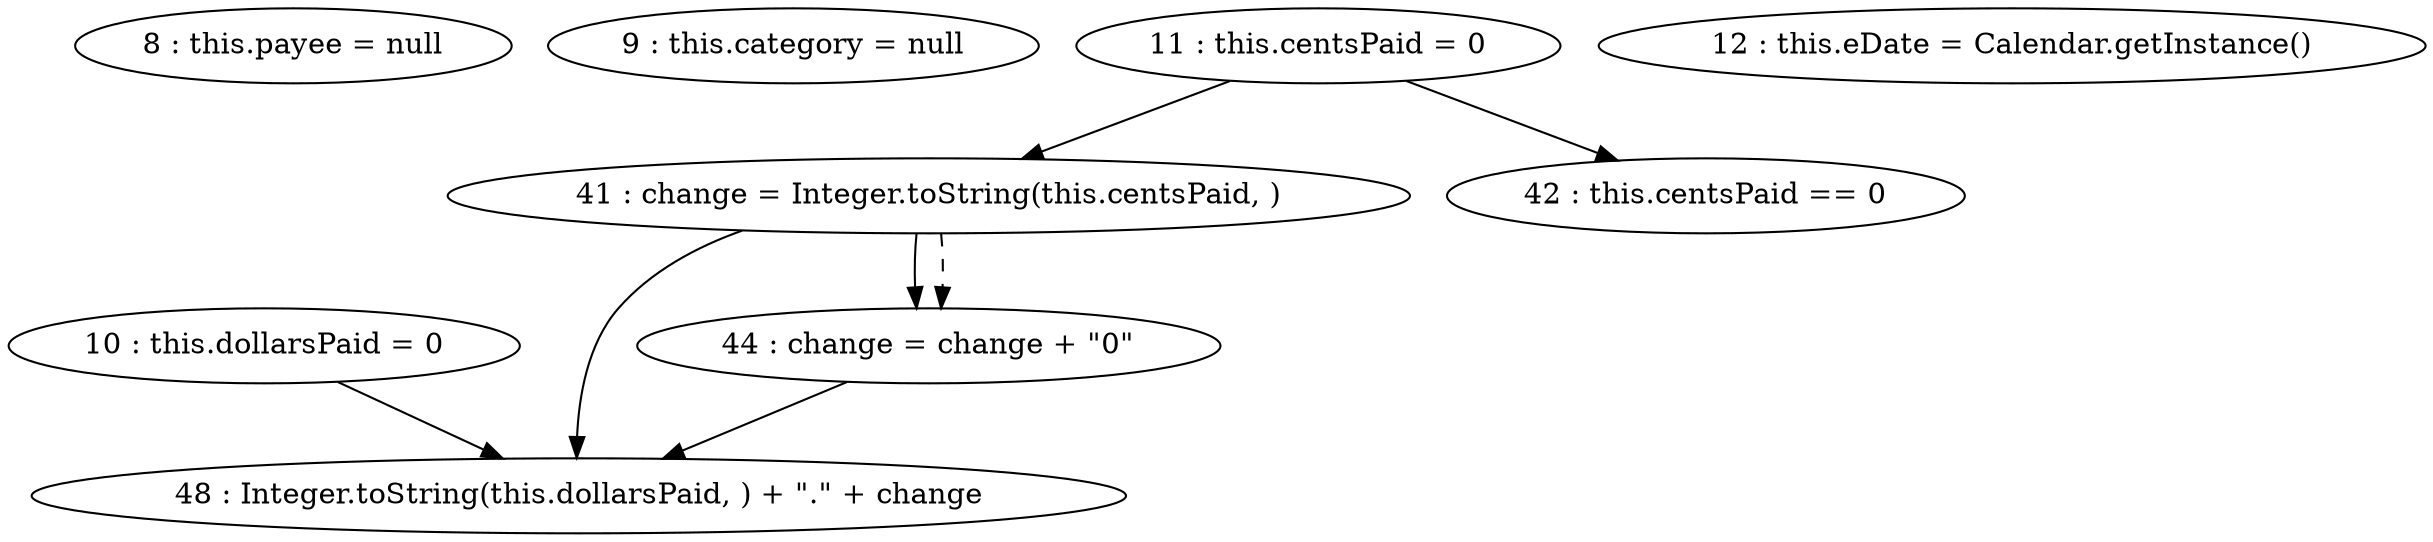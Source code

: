 digraph G {
"8 : this.payee = null"
"9 : this.category = null"
"10 : this.dollarsPaid = 0"
"10 : this.dollarsPaid = 0" -> "48 : Integer.toString(this.dollarsPaid, ) + \".\" + change"
"11 : this.centsPaid = 0"
"11 : this.centsPaid = 0" -> "41 : change = Integer.toString(this.centsPaid, )"
"11 : this.centsPaid = 0" -> "42 : this.centsPaid == 0"
"12 : this.eDate = Calendar.getInstance()"
"41 : change = Integer.toString(this.centsPaid, )"
"41 : change = Integer.toString(this.centsPaid, )" -> "44 : change = change + \"0\""
"41 : change = Integer.toString(this.centsPaid, )" -> "48 : Integer.toString(this.dollarsPaid, ) + \".\" + change"
"41 : change = Integer.toString(this.centsPaid, )" -> "44 : change = change + \"0\"" [style=dashed]
"42 : this.centsPaid == 0"
"44 : change = change + \"0\""
"44 : change = change + \"0\"" -> "48 : Integer.toString(this.dollarsPaid, ) + \".\" + change"
"48 : Integer.toString(this.dollarsPaid, ) + \".\" + change"
}